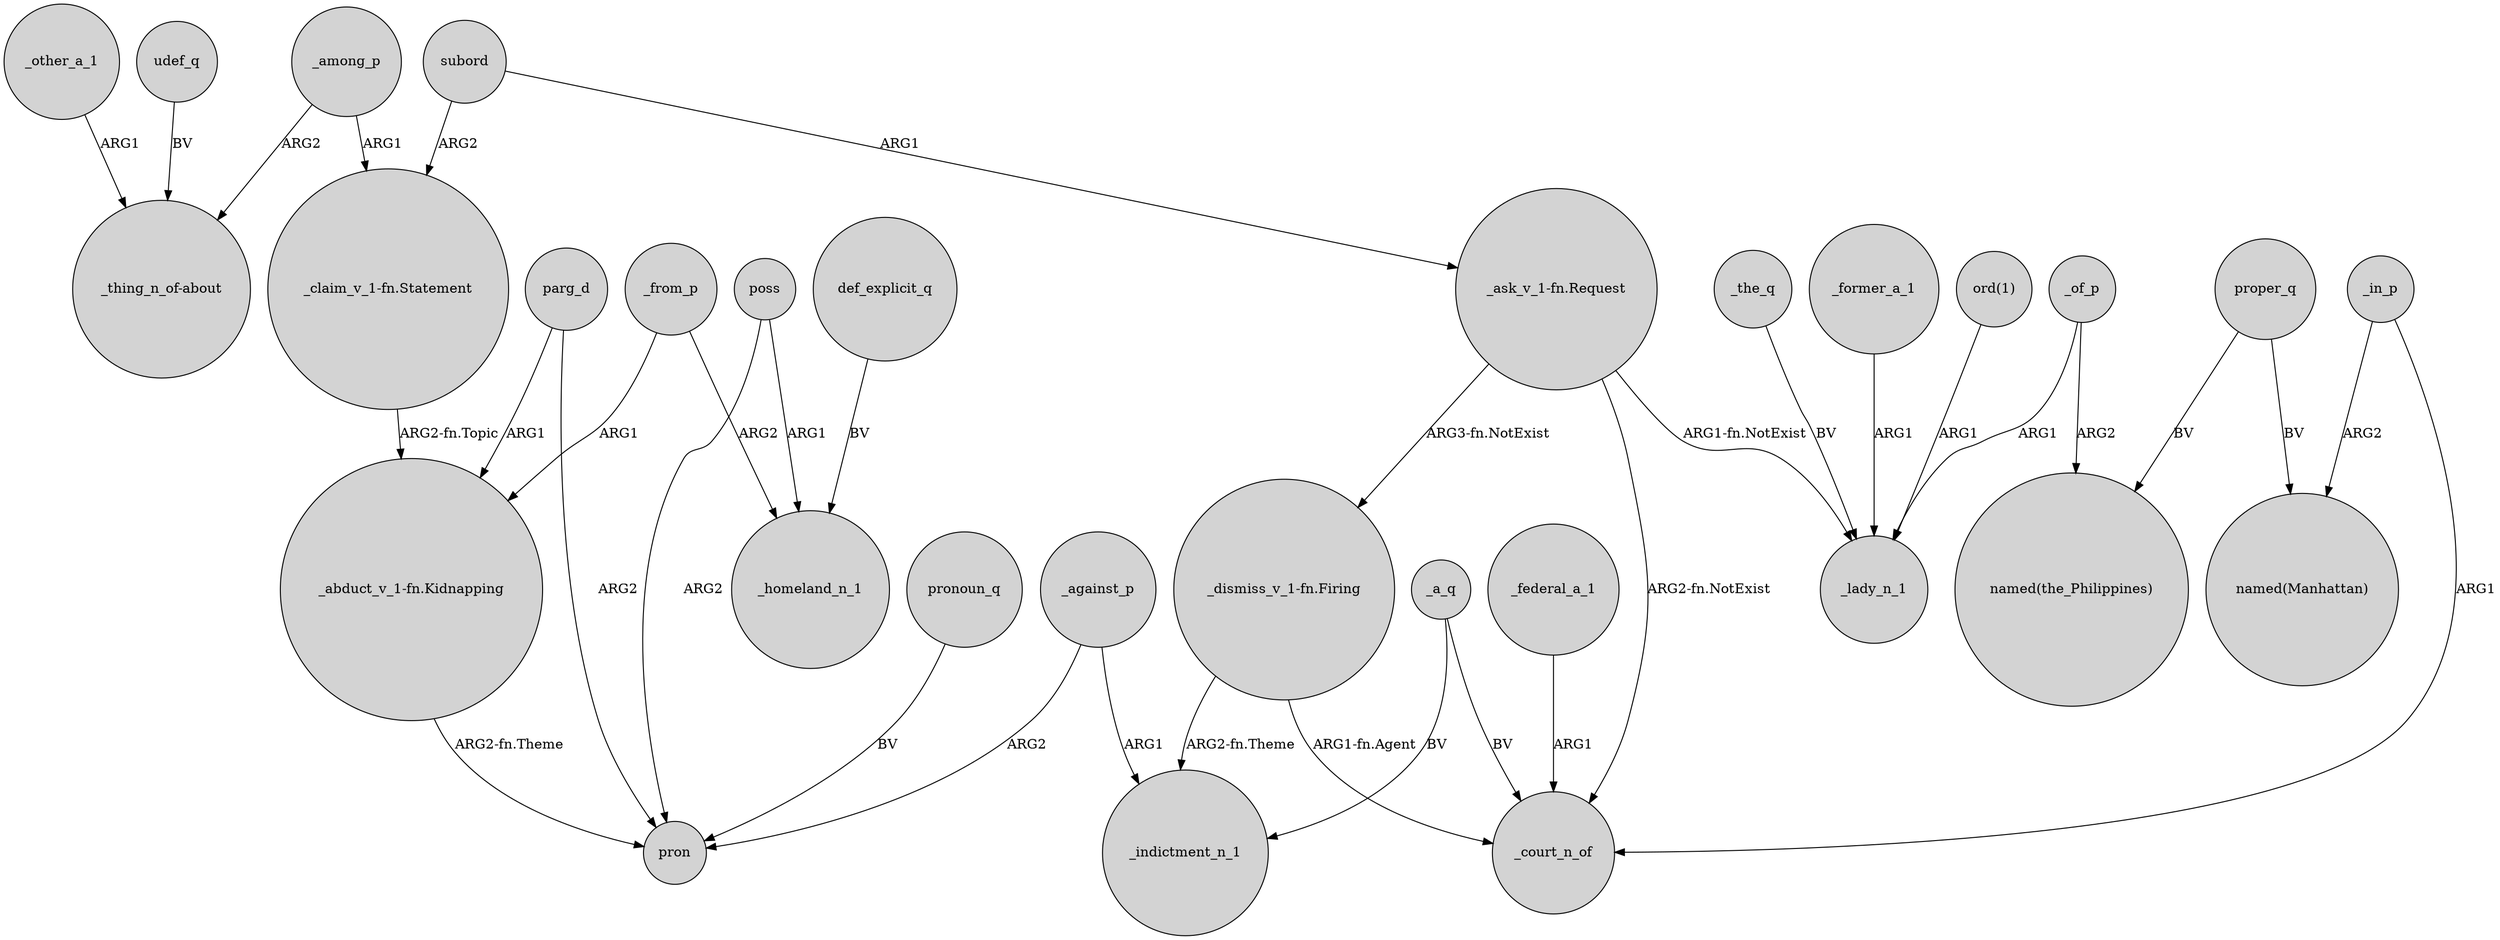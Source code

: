digraph {
	node [shape=circle style=filled]
	udef_q -> "_thing_n_of-about" [label=BV]
	"_claim_v_1-fn.Statement" -> "_abduct_v_1-fn.Kidnapping" [label="ARG2-fn.Topic"]
	poss -> pron [label=ARG2]
	_among_p -> "_claim_v_1-fn.Statement" [label=ARG1]
	_against_p -> pron [label=ARG2]
	_among_p -> "_thing_n_of-about" [label=ARG2]
	_against_p -> _indictment_n_1 [label=ARG1]
	def_explicit_q -> _homeland_n_1 [label=BV]
	"ord(1)" -> _lady_n_1 [label=ARG1]
	"_ask_v_1-fn.Request" -> "_dismiss_v_1-fn.Firing" [label="ARG3-fn.NotExist"]
	"_dismiss_v_1-fn.Firing" -> _court_n_of [label="ARG1-fn.Agent"]
	proper_q -> "named(Manhattan)" [label=BV]
	parg_d -> pron [label=ARG2]
	_of_p -> _lady_n_1 [label=ARG1]
	_other_a_1 -> "_thing_n_of-about" [label=ARG1]
	pronoun_q -> pron [label=BV]
	"_ask_v_1-fn.Request" -> _court_n_of [label="ARG2-fn.NotExist"]
	_the_q -> _lady_n_1 [label=BV]
	proper_q -> "named(the_Philippines)" [label=BV]
	"_abduct_v_1-fn.Kidnapping" -> pron [label="ARG2-fn.Theme"]
	subord -> "_ask_v_1-fn.Request" [label=ARG1]
	subord -> "_claim_v_1-fn.Statement" [label=ARG2]
	_a_q -> _court_n_of [label=BV]
	_in_p -> "named(Manhattan)" [label=ARG2]
	_from_p -> "_abduct_v_1-fn.Kidnapping" [label=ARG1]
	parg_d -> "_abduct_v_1-fn.Kidnapping" [label=ARG1]
	"_dismiss_v_1-fn.Firing" -> _indictment_n_1 [label="ARG2-fn.Theme"]
	_of_p -> "named(the_Philippines)" [label=ARG2]
	_a_q -> _indictment_n_1 [label=BV]
	_in_p -> _court_n_of [label=ARG1]
	_federal_a_1 -> _court_n_of [label=ARG1]
	_former_a_1 -> _lady_n_1 [label=ARG1]
	"_ask_v_1-fn.Request" -> _lady_n_1 [label="ARG1-fn.NotExist"]
	_from_p -> _homeland_n_1 [label=ARG2]
	poss -> _homeland_n_1 [label=ARG1]
}
